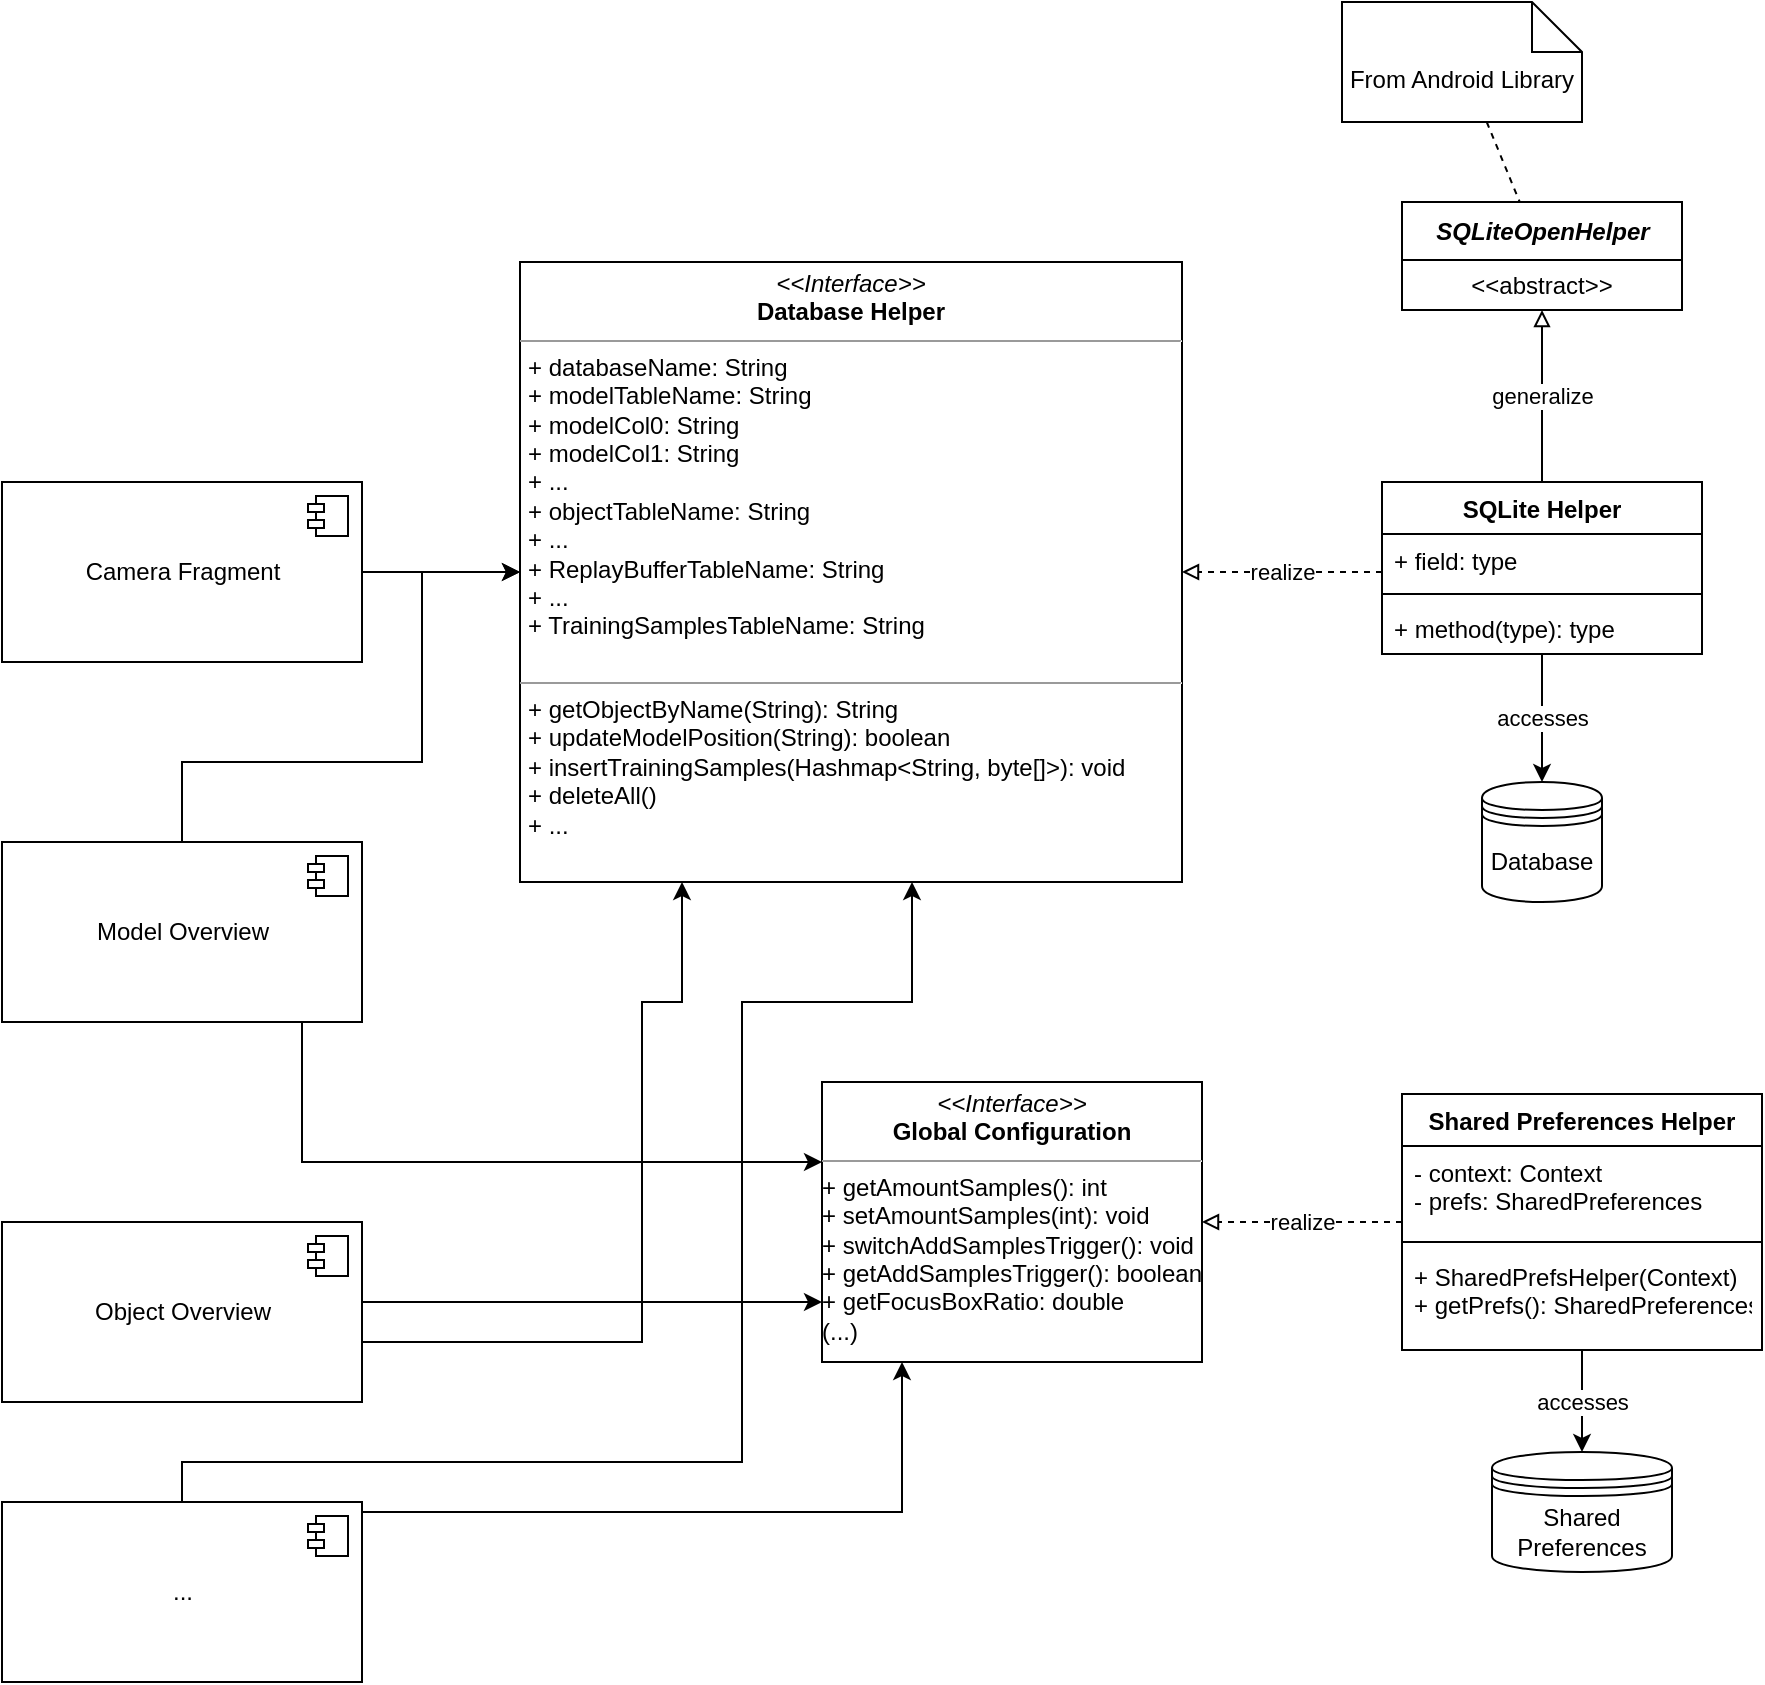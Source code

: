 <mxfile version="14.9.3" type="device"><diagram id="C5RBs43oDa-KdzZeNtuy" name="Page-1"><mxGraphModel dx="2450" dy="1992" grid="1" gridSize="10" guides="1" tooltips="1" connect="1" arrows="1" fold="1" page="1" pageScale="1" pageWidth="827" pageHeight="1169" math="0" shadow="0"><root><mxCell id="WIyWlLk6GJQsqaUBKTNV-0"/><mxCell id="WIyWlLk6GJQsqaUBKTNV-1" parent="WIyWlLk6GJQsqaUBKTNV-0"/><mxCell id="d0SGNeE2zi7o9Y-gAzPj-1" value="&lt;p style=&quot;margin: 0px ; margin-top: 4px ; text-align: center&quot;&gt;&lt;i&gt;&amp;lt;&amp;lt;Interface&amp;gt;&amp;gt;&lt;/i&gt;&lt;br&gt;&lt;b&gt;Global Configuration&lt;/b&gt;&lt;/p&gt;&lt;hr size=&quot;1&quot;&gt;&lt;div&gt;+ getAmountSamples(): int&lt;br&gt;&lt;/div&gt;&lt;div&gt;+ setAmountSamples(int): void&lt;/div&gt;&lt;div&gt;+ switchAddSamplesTrigger(): void&lt;/div&gt;&lt;div&gt;+ getAddSamplesTrigger(): boolean&lt;/div&gt;&lt;div&gt;+ getFocusBoxRatio: double&lt;/div&gt;&lt;div&gt;(...)&lt;br&gt;&lt;/div&gt;" style="verticalAlign=top;align=left;overflow=fill;fontSize=12;fontFamily=Helvetica;html=1;" vertex="1" parent="WIyWlLk6GJQsqaUBKTNV-1"><mxGeometry x="350" y="240" width="190" height="140" as="geometry"/></mxCell><mxCell id="d0SGNeE2zi7o9Y-gAzPj-2" value="&lt;p style=&quot;margin: 0px ; margin-top: 4px ; text-align: center&quot;&gt;&lt;i&gt;&amp;lt;&amp;lt;Interface&amp;gt;&amp;gt;&lt;/i&gt;&lt;br&gt;&lt;b&gt;Database Helper&lt;/b&gt;&lt;br&gt;&lt;/p&gt;&lt;hr size=&quot;1&quot;&gt;&lt;p style=&quot;margin: 0px ; margin-left: 4px&quot;&gt;+ databaseName: String&lt;br&gt;+ modelTableName: String&lt;/p&gt;&lt;p style=&quot;margin: 0px ; margin-left: 4px&quot;&gt;+ modelCol0: String&lt;/p&gt;&lt;p style=&quot;margin: 0px ; margin-left: 4px&quot;&gt;+ modelCol1: String&lt;/p&gt;&lt;p style=&quot;margin: 0px ; margin-left: 4px&quot;&gt;+ ...&lt;/p&gt;&lt;p style=&quot;margin: 0px ; margin-left: 4px&quot;&gt;+ objectTableName: String&lt;/p&gt;&lt;p style=&quot;margin: 0px ; margin-left: 4px&quot;&gt;+ ...&lt;/p&gt;&lt;p style=&quot;margin: 0px ; margin-left: 4px&quot;&gt;+ ReplayBufferTableName: String&lt;/p&gt;&lt;p style=&quot;margin: 0px ; margin-left: 4px&quot;&gt;+ ...&lt;/p&gt;&lt;p style=&quot;margin: 0px ; margin-left: 4px&quot;&gt;+ TrainingSamplesTableName: String&lt;br&gt;&lt;/p&gt;&lt;p style=&quot;margin: 0px ; margin-left: 4px&quot;&gt;&lt;br&gt;&lt;/p&gt;&lt;hr size=&quot;1&quot;&gt;&lt;p style=&quot;margin: 0px ; margin-left: 4px&quot;&gt;+ getObjectByName(String): String&lt;br&gt;+ updateModelPosition(String): boolean&lt;/p&gt;&lt;p style=&quot;margin: 0px ; margin-left: 4px&quot;&gt;+ insertTrainingSamples(Hashmap&amp;lt;String, byte[]&amp;gt;): void&lt;/p&gt;&lt;p style=&quot;margin: 0px ; margin-left: 4px&quot;&gt;+ deleteAll()&lt;/p&gt;&lt;p style=&quot;margin: 0px ; margin-left: 4px&quot;&gt;+ ...&lt;br&gt;&lt;/p&gt;" style="verticalAlign=top;align=left;overflow=fill;fontSize=12;fontFamily=Helvetica;html=1;" vertex="1" parent="WIyWlLk6GJQsqaUBKTNV-1"><mxGeometry x="199" y="-170" width="331" height="310" as="geometry"/></mxCell><mxCell id="d0SGNeE2zi7o9Y-gAzPj-21" value="accesses" style="edgeStyle=orthogonalEdgeStyle;rounded=0;orthogonalLoop=1;jettySize=auto;html=1;endArrow=classic;endFill=1;" edge="1" parent="WIyWlLk6GJQsqaUBKTNV-1" source="d0SGNeE2zi7o9Y-gAzPj-3" target="d0SGNeE2zi7o9Y-gAzPj-15"><mxGeometry relative="1" as="geometry"/></mxCell><mxCell id="d0SGNeE2zi7o9Y-gAzPj-49" value="generalize" style="edgeStyle=orthogonalEdgeStyle;rounded=0;orthogonalLoop=1;jettySize=auto;html=1;endArrow=block;endFill=0;" edge="1" parent="WIyWlLk6GJQsqaUBKTNV-1" source="d0SGNeE2zi7o9Y-gAzPj-3" target="d0SGNeE2zi7o9Y-gAzPj-46"><mxGeometry relative="1" as="geometry"/></mxCell><mxCell id="d0SGNeE2zi7o9Y-gAzPj-51" value="realize" style="edgeStyle=orthogonalEdgeStyle;rounded=0;orthogonalLoop=1;jettySize=auto;html=1;dashed=1;endArrow=block;endFill=0;" edge="1" parent="WIyWlLk6GJQsqaUBKTNV-1" source="d0SGNeE2zi7o9Y-gAzPj-3" target="d0SGNeE2zi7o9Y-gAzPj-2"><mxGeometry relative="1" as="geometry"><Array as="points"><mxPoint x="620" y="-15"/><mxPoint x="620" y="-15"/></Array></mxGeometry></mxCell><mxCell id="d0SGNeE2zi7o9Y-gAzPj-3" value="SQLite Helper" style="swimlane;fontStyle=1;align=center;verticalAlign=top;childLayout=stackLayout;horizontal=1;startSize=26;horizontalStack=0;resizeParent=1;resizeParentMax=0;resizeLast=0;collapsible=1;marginBottom=0;" vertex="1" parent="WIyWlLk6GJQsqaUBKTNV-1"><mxGeometry x="630" y="-60" width="160" height="86" as="geometry"/></mxCell><mxCell id="d0SGNeE2zi7o9Y-gAzPj-4" value="+ field: type" style="text;strokeColor=none;fillColor=none;align=left;verticalAlign=top;spacingLeft=4;spacingRight=4;overflow=hidden;rotatable=0;points=[[0,0.5],[1,0.5]];portConstraint=eastwest;" vertex="1" parent="d0SGNeE2zi7o9Y-gAzPj-3"><mxGeometry y="26" width="160" height="26" as="geometry"/></mxCell><mxCell id="d0SGNeE2zi7o9Y-gAzPj-5" value="" style="line;strokeWidth=1;fillColor=none;align=left;verticalAlign=middle;spacingTop=-1;spacingLeft=3;spacingRight=3;rotatable=0;labelPosition=right;points=[];portConstraint=eastwest;" vertex="1" parent="d0SGNeE2zi7o9Y-gAzPj-3"><mxGeometry y="52" width="160" height="8" as="geometry"/></mxCell><mxCell id="d0SGNeE2zi7o9Y-gAzPj-6" value="+ method(type): type" style="text;strokeColor=none;fillColor=none;align=left;verticalAlign=top;spacingLeft=4;spacingRight=4;overflow=hidden;rotatable=0;points=[[0,0.5],[1,0.5]];portConstraint=eastwest;" vertex="1" parent="d0SGNeE2zi7o9Y-gAzPj-3"><mxGeometry y="60" width="160" height="26" as="geometry"/></mxCell><mxCell id="d0SGNeE2zi7o9Y-gAzPj-43" value="accesses" style="edgeStyle=orthogonalEdgeStyle;rounded=0;orthogonalLoop=1;jettySize=auto;html=1;endArrow=classic;endFill=1;" edge="1" parent="WIyWlLk6GJQsqaUBKTNV-1" source="d0SGNeE2zi7o9Y-gAzPj-11" target="d0SGNeE2zi7o9Y-gAzPj-42"><mxGeometry relative="1" as="geometry"/></mxCell><mxCell id="d0SGNeE2zi7o9Y-gAzPj-54" value="realize" style="edgeStyle=orthogonalEdgeStyle;rounded=0;orthogonalLoop=1;jettySize=auto;html=1;dashed=1;endArrow=block;endFill=0;" edge="1" parent="WIyWlLk6GJQsqaUBKTNV-1" source="d0SGNeE2zi7o9Y-gAzPj-11" target="d0SGNeE2zi7o9Y-gAzPj-1"><mxGeometry relative="1" as="geometry"/></mxCell><mxCell id="d0SGNeE2zi7o9Y-gAzPj-11" value="Shared Preferences Helper" style="swimlane;fontStyle=1;align=center;verticalAlign=top;childLayout=stackLayout;horizontal=1;startSize=26;horizontalStack=0;resizeParent=1;resizeParentMax=0;resizeLast=0;collapsible=1;marginBottom=0;" vertex="1" parent="WIyWlLk6GJQsqaUBKTNV-1"><mxGeometry x="640" y="246" width="180" height="128" as="geometry"/></mxCell><mxCell id="d0SGNeE2zi7o9Y-gAzPj-12" value="- context: Context&#xA;- prefs: SharedPreferences&#xA;" style="text;strokeColor=none;fillColor=none;align=left;verticalAlign=top;spacingLeft=4;spacingRight=4;overflow=hidden;rotatable=0;points=[[0,0.5],[1,0.5]];portConstraint=eastwest;" vertex="1" parent="d0SGNeE2zi7o9Y-gAzPj-11"><mxGeometry y="26" width="180" height="44" as="geometry"/></mxCell><mxCell id="d0SGNeE2zi7o9Y-gAzPj-13" value="" style="line;strokeWidth=1;fillColor=none;align=left;verticalAlign=middle;spacingTop=-1;spacingLeft=3;spacingRight=3;rotatable=0;labelPosition=right;points=[];portConstraint=eastwest;" vertex="1" parent="d0SGNeE2zi7o9Y-gAzPj-11"><mxGeometry y="70" width="180" height="8" as="geometry"/></mxCell><mxCell id="d0SGNeE2zi7o9Y-gAzPj-14" value="+ SharedPrefsHelper(Context)&#xA;+ getPrefs(): SharedPreferences" style="text;strokeColor=none;fillColor=none;align=left;verticalAlign=top;spacingLeft=4;spacingRight=4;overflow=hidden;rotatable=0;points=[[0,0.5],[1,0.5]];portConstraint=eastwest;" vertex="1" parent="d0SGNeE2zi7o9Y-gAzPj-11"><mxGeometry y="78" width="180" height="50" as="geometry"/></mxCell><mxCell id="d0SGNeE2zi7o9Y-gAzPj-15" value="Database" style="shape=datastore;whiteSpace=wrap;html=1;" vertex="1" parent="WIyWlLk6GJQsqaUBKTNV-1"><mxGeometry x="680" y="90" width="60" height="60" as="geometry"/></mxCell><mxCell id="d0SGNeE2zi7o9Y-gAzPj-35" style="edgeStyle=orthogonalEdgeStyle;rounded=0;orthogonalLoop=1;jettySize=auto;html=1;endArrow=classic;endFill=1;" edge="1" parent="WIyWlLk6GJQsqaUBKTNV-1" source="d0SGNeE2zi7o9Y-gAzPj-26" target="d0SGNeE2zi7o9Y-gAzPj-2"><mxGeometry relative="1" as="geometry"/></mxCell><mxCell id="d0SGNeE2zi7o9Y-gAzPj-26" value="Camera Fragment" style="html=1;dropTarget=0;" vertex="1" parent="WIyWlLk6GJQsqaUBKTNV-1"><mxGeometry x="-60" y="-60" width="180" height="90" as="geometry"/></mxCell><mxCell id="d0SGNeE2zi7o9Y-gAzPj-27" value="" style="shape=module;jettyWidth=8;jettyHeight=4;" vertex="1" parent="d0SGNeE2zi7o9Y-gAzPj-26"><mxGeometry x="1" width="20" height="20" relative="1" as="geometry"><mxPoint x="-27" y="7" as="offset"/></mxGeometry></mxCell><mxCell id="d0SGNeE2zi7o9Y-gAzPj-36" style="edgeStyle=orthogonalEdgeStyle;rounded=0;orthogonalLoop=1;jettySize=auto;html=1;endArrow=classic;endFill=1;" edge="1" parent="WIyWlLk6GJQsqaUBKTNV-1" source="d0SGNeE2zi7o9Y-gAzPj-28" target="d0SGNeE2zi7o9Y-gAzPj-2"><mxGeometry relative="1" as="geometry"><mxPoint x="260" y="180" as="targetPoint"/><Array as="points"><mxPoint x="30" y="80"/><mxPoint x="150" y="80"/><mxPoint x="150" y="-15"/></Array></mxGeometry></mxCell><mxCell id="d0SGNeE2zi7o9Y-gAzPj-45" style="edgeStyle=orthogonalEdgeStyle;rounded=0;orthogonalLoop=1;jettySize=auto;html=1;endArrow=classic;endFill=1;" edge="1" parent="WIyWlLk6GJQsqaUBKTNV-1" source="d0SGNeE2zi7o9Y-gAzPj-28" target="d0SGNeE2zi7o9Y-gAzPj-1"><mxGeometry relative="1" as="geometry"><Array as="points"><mxPoint x="90" y="280"/></Array></mxGeometry></mxCell><mxCell id="d0SGNeE2zi7o9Y-gAzPj-28" value="Model Overview" style="html=1;dropTarget=0;" vertex="1" parent="WIyWlLk6GJQsqaUBKTNV-1"><mxGeometry x="-60" y="120" width="180" height="90" as="geometry"/></mxCell><mxCell id="d0SGNeE2zi7o9Y-gAzPj-29" value="" style="shape=module;jettyWidth=8;jettyHeight=4;" vertex="1" parent="d0SGNeE2zi7o9Y-gAzPj-28"><mxGeometry x="1" width="20" height="20" relative="1" as="geometry"><mxPoint x="-27" y="7" as="offset"/></mxGeometry></mxCell><mxCell id="d0SGNeE2zi7o9Y-gAzPj-37" style="edgeStyle=orthogonalEdgeStyle;rounded=0;orthogonalLoop=1;jettySize=auto;html=1;endArrow=classic;endFill=1;" edge="1" parent="WIyWlLk6GJQsqaUBKTNV-1" source="d0SGNeE2zi7o9Y-gAzPj-30" target="d0SGNeE2zi7o9Y-gAzPj-2"><mxGeometry relative="1" as="geometry"><Array as="points"><mxPoint x="260" y="370"/><mxPoint x="260" y="200"/><mxPoint x="280" y="200"/></Array></mxGeometry></mxCell><mxCell id="d0SGNeE2zi7o9Y-gAzPj-44" style="edgeStyle=orthogonalEdgeStyle;rounded=0;orthogonalLoop=1;jettySize=auto;html=1;endArrow=classic;endFill=1;" edge="1" parent="WIyWlLk6GJQsqaUBKTNV-1" source="d0SGNeE2zi7o9Y-gAzPj-30" target="d0SGNeE2zi7o9Y-gAzPj-1"><mxGeometry relative="1" as="geometry"><Array as="points"><mxPoint x="190" y="350"/><mxPoint x="190" y="350"/></Array></mxGeometry></mxCell><mxCell id="d0SGNeE2zi7o9Y-gAzPj-30" value="Object Overview" style="html=1;dropTarget=0;" vertex="1" parent="WIyWlLk6GJQsqaUBKTNV-1"><mxGeometry x="-60" y="310" width="180" height="90" as="geometry"/></mxCell><mxCell id="d0SGNeE2zi7o9Y-gAzPj-31" value="" style="shape=module;jettyWidth=8;jettyHeight=4;" vertex="1" parent="d0SGNeE2zi7o9Y-gAzPj-30"><mxGeometry x="1" width="20" height="20" relative="1" as="geometry"><mxPoint x="-27" y="7" as="offset"/></mxGeometry></mxCell><mxCell id="d0SGNeE2zi7o9Y-gAzPj-39" style="edgeStyle=orthogonalEdgeStyle;rounded=0;orthogonalLoop=1;jettySize=auto;html=1;endArrow=classic;endFill=1;" edge="1" parent="WIyWlLk6GJQsqaUBKTNV-1" source="d0SGNeE2zi7o9Y-gAzPj-33" target="d0SGNeE2zi7o9Y-gAzPj-2"><mxGeometry relative="1" as="geometry"><Array as="points"><mxPoint x="30" y="430"/><mxPoint x="310" y="430"/><mxPoint x="310" y="200"/><mxPoint x="395" y="200"/></Array></mxGeometry></mxCell><mxCell id="d0SGNeE2zi7o9Y-gAzPj-40" style="edgeStyle=orthogonalEdgeStyle;rounded=0;orthogonalLoop=1;jettySize=auto;html=1;endArrow=classic;endFill=1;" edge="1" parent="WIyWlLk6GJQsqaUBKTNV-1" source="d0SGNeE2zi7o9Y-gAzPj-33" target="d0SGNeE2zi7o9Y-gAzPj-1"><mxGeometry relative="1" as="geometry"><Array as="points"><mxPoint x="390" y="455"/></Array></mxGeometry></mxCell><mxCell id="d0SGNeE2zi7o9Y-gAzPj-33" value="..." style="html=1;dropTarget=0;" vertex="1" parent="WIyWlLk6GJQsqaUBKTNV-1"><mxGeometry x="-60" y="450" width="180" height="90" as="geometry"/></mxCell><mxCell id="d0SGNeE2zi7o9Y-gAzPj-34" value="" style="shape=module;jettyWidth=8;jettyHeight=4;" vertex="1" parent="d0SGNeE2zi7o9Y-gAzPj-33"><mxGeometry x="1" width="20" height="20" relative="1" as="geometry"><mxPoint x="-27" y="7" as="offset"/></mxGeometry></mxCell><mxCell id="d0SGNeE2zi7o9Y-gAzPj-42" value="Shared Preferences" style="shape=datastore;whiteSpace=wrap;html=1;" vertex="1" parent="WIyWlLk6GJQsqaUBKTNV-1"><mxGeometry x="685" y="425" width="90" height="60" as="geometry"/></mxCell><mxCell id="d0SGNeE2zi7o9Y-gAzPj-46" value="&lt;i&gt;SQLiteOpenHelper&lt;/i&gt;" style="swimlane;fontStyle=1;align=center;verticalAlign=middle;childLayout=stackLayout;horizontal=1;startSize=29;horizontalStack=0;resizeParent=1;resizeParentMax=0;resizeLast=0;collapsible=0;marginBottom=0;html=1;" vertex="1" parent="WIyWlLk6GJQsqaUBKTNV-1"><mxGeometry x="640" y="-200" width="140" height="54" as="geometry"/></mxCell><mxCell id="d0SGNeE2zi7o9Y-gAzPj-47" value="&amp;lt;&amp;lt;abstract&amp;gt;&amp;gt;" style="text;html=1;strokeColor=none;fillColor=none;align=center;verticalAlign=middle;spacingLeft=4;spacingRight=4;overflow=hidden;rotatable=0;points=[[0,0.5],[1,0.5]];portConstraint=eastwest;" vertex="1" parent="d0SGNeE2zi7o9Y-gAzPj-46"><mxGeometry y="29" width="140" height="25" as="geometry"/></mxCell><mxCell id="d0SGNeE2zi7o9Y-gAzPj-53" style="rounded=0;orthogonalLoop=1;jettySize=auto;html=1;dashed=1;endArrow=none;endFill=0;" edge="1" parent="WIyWlLk6GJQsqaUBKTNV-1" source="d0SGNeE2zi7o9Y-gAzPj-52" target="d0SGNeE2zi7o9Y-gAzPj-46"><mxGeometry relative="1" as="geometry"/></mxCell><mxCell id="d0SGNeE2zi7o9Y-gAzPj-52" value="From Android Library" style="shape=note2;boundedLbl=1;whiteSpace=wrap;html=1;size=25;verticalAlign=top;align=center;" vertex="1" parent="WIyWlLk6GJQsqaUBKTNV-1"><mxGeometry x="610" y="-300" width="120" height="60" as="geometry"/></mxCell></root></mxGraphModel></diagram></mxfile>